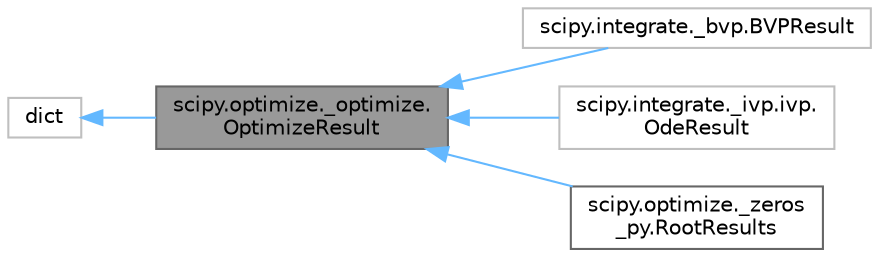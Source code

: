 digraph "scipy.optimize._optimize.OptimizeResult"
{
 // LATEX_PDF_SIZE
  bgcolor="transparent";
  edge [fontname=Helvetica,fontsize=10,labelfontname=Helvetica,labelfontsize=10];
  node [fontname=Helvetica,fontsize=10,shape=box,height=0.2,width=0.4];
  rankdir="LR";
  Node1 [id="Node000001",label="scipy.optimize._optimize.\lOptimizeResult",height=0.2,width=0.4,color="gray40", fillcolor="grey60", style="filled", fontcolor="black",tooltip=" "];
  Node2 -> Node1 [id="edge1_Node000001_Node000002",dir="back",color="steelblue1",style="solid",tooltip=" "];
  Node2 [id="Node000002",label="dict",height=0.2,width=0.4,color="grey75", fillcolor="white", style="filled",tooltip=" "];
  Node1 -> Node3 [id="edge2_Node000001_Node000003",dir="back",color="steelblue1",style="solid",tooltip=" "];
  Node3 [id="Node000003",label="scipy.integrate._bvp.BVPResult",height=0.2,width=0.4,color="grey75", fillcolor="white", style="filled",URL="$d2/db4/classscipy_1_1integrate_1_1__bvp_1_1BVPResult.html",tooltip=" "];
  Node1 -> Node4 [id="edge3_Node000001_Node000004",dir="back",color="steelblue1",style="solid",tooltip=" "];
  Node4 [id="Node000004",label="scipy.integrate._ivp.ivp.\lOdeResult",height=0.2,width=0.4,color="grey75", fillcolor="white", style="filled",URL="$dd/d45/classscipy_1_1integrate_1_1__ivp_1_1ivp_1_1OdeResult.html",tooltip=" "];
  Node1 -> Node5 [id="edge4_Node000001_Node000005",dir="back",color="steelblue1",style="solid",tooltip=" "];
  Node5 [id="Node000005",label="scipy.optimize._zeros\l_py.RootResults",height=0.2,width=0.4,color="gray40", fillcolor="white", style="filled",URL="$dd/d5d/classscipy_1_1optimize_1_1__zeros__py_1_1RootResults.html",tooltip=" "];
}
